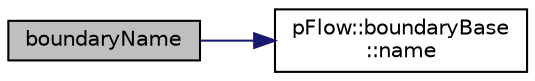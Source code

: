 digraph "boundaryName"
{
 // LATEX_PDF_SIZE
  edge [fontname="Helvetica",fontsize="10",labelfontname="Helvetica",labelfontsize="10"];
  node [fontname="Helvetica",fontsize="10",shape=record];
  rankdir="LR";
  Node1 [label="boundaryName",height=0.2,width=0.4,color="black", fillcolor="grey75", style="filled", fontcolor="black",tooltip=" "];
  Node1 -> Node2 [color="midnightblue",fontsize="10",style="solid",fontname="Helvetica"];
  Node2 [label="pFlow::boundaryBase\l::name",height=0.2,width=0.4,color="black", fillcolor="white", style="filled",URL="$classpFlow_1_1boundaryBase.html#acc80e00a8ac919288fb55bd14cc88bf6",tooltip=" "];
}
